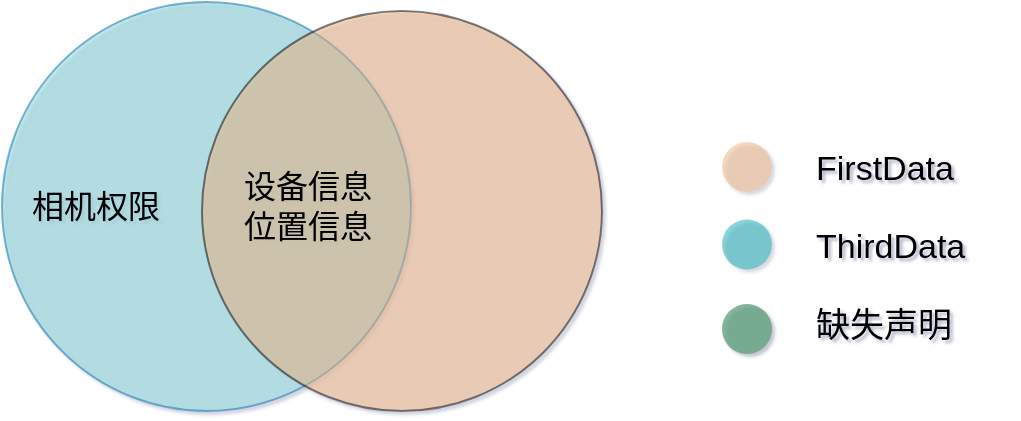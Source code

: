 <mxfile version="24.4.13" type="github">
  <diagram id="3228e29e-7158-1315-38df-8450db1d8a1d" name="Page-1">
    <mxGraphModel dx="753" dy="526" grid="1" gridSize="10" guides="1" tooltips="1" connect="1" arrows="1" fold="1" page="1" pageScale="1" pageWidth="1169" pageHeight="827" background="none" math="0" shadow="1">
      <root>
        <mxCell id="0" />
        <mxCell id="1" parent="0" />
        <mxCell id="21635" value="&lt;div style=&quot;text-align: center ; font-size: 16px&quot;&gt;&lt;br&gt;&lt;/div&gt;" style="ellipse;whiteSpace=wrap;html=1;aspect=fixed;rounded=1;shadow=0;glass=0;labelBackgroundColor=none;strokeColor=none;strokeWidth=1;fillColor=#ebb384;gradientColor=none;fontFamily=Helvetica;fontSize=16;fontColor=#2F5B7C;align=center;opacity=50;verticalAlign=top;spacing=15;" parent="1" vertex="1">
          <mxGeometry x="660" y="379" width="25" height="25" as="geometry" />
        </mxCell>
        <mxCell id="21638" value="&lt;font color=&quot;#000000&quot;&gt;相机权限&lt;/font&gt;" style="ellipse;whiteSpace=wrap;html=1;aspect=fixed;rounded=1;shadow=0;glass=0;labelBackgroundColor=none;strokeColor=#006EAF;strokeWidth=1;fillColor=#88d4da;fontFamily=Helvetica;fontSize=16;fontColor=#ffffff;align=left;opacity=50;spacing=15;" parent="1" vertex="1">
          <mxGeometry x="300" y="309" width="204.5" height="204.5" as="geometry" />
        </mxCell>
        <mxCell id="21639" value="" style="ellipse;whiteSpace=wrap;html=1;aspect=fixed;rounded=1;shadow=0;glass=0;labelBackgroundColor=none;strokeWidth=1;fontFamily=Helvetica;fontSize=16;align=right;opacity=50;spacing=15;movable=1;resizable=1;rotatable=1;deletable=1;editable=1;locked=0;connectable=1;fillColor=#ebb384;" parent="1" vertex="1">
          <mxGeometry x="400" y="313.5" width="200" height="200" as="geometry" />
        </mxCell>
        <mxCell id="21642" value="&lt;font color=&quot;#000000&quot;&gt;设备信息&lt;/font&gt;&lt;div&gt;&lt;font color=&quot;#000000&quot;&gt;位置信息&lt;/font&gt;&lt;/div&gt;" style="text;html=1;strokeColor=none;fillColor=none;align=center;verticalAlign=middle;whiteSpace=wrap;rounded=0;shadow=0;glass=0;labelBackgroundColor=none;fontFamily=Helvetica;fontSize=16;fontColor=#2F5B7C;movable=1;resizable=1;rotatable=1;deletable=1;editable=1;locked=0;connectable=1;" parent="1" vertex="1">
          <mxGeometry x="410" y="400.63" width="85.5" height="21.25" as="geometry" />
        </mxCell>
        <mxCell id="21644" value="ThirdData" style="text;resizable=0;points=[];autosize=1;align=left;verticalAlign=top;spacingTop=-4;fontSize=17;fontFamily=Helvetica;fontColor=#000000;textShadow=0;" parent="1" vertex="1">
          <mxGeometry x="705" y="417.75" width="100" height="30" as="geometry" />
        </mxCell>
        <mxCell id="21645" value="" style="ellipse;whiteSpace=wrap;html=1;aspect=fixed;rounded=1;shadow=0;glass=0;labelBackgroundColor=none;strokeColor=none;strokeWidth=1;fillColor=#12AAB5;gradientColor=none;fontFamily=Helvetica;fontSize=16;fontColor=#2F5B7C;align=center;opacity=50;spacing=15;" parent="1" vertex="1">
          <mxGeometry x="660" y="417.75" width="25" height="25" as="geometry" />
        </mxCell>
        <mxCell id="21648" value="FirstData" style="text;resizable=0;points=[];autosize=1;align=left;verticalAlign=top;spacingTop=-4;fontSize=17;fontFamily=Helvetica;fontColor=#000000;textShadow=0;" parent="1" vertex="1">
          <mxGeometry x="705" y="379" width="90" height="30" as="geometry" />
        </mxCell>
        <mxCell id="WOqUiJgGNlT-D8bY77tU-21652" value="&lt;div style=&quot;text-align: center ; font-size: 16px&quot;&gt;&lt;br&gt;&lt;/div&gt;" style="ellipse;whiteSpace=wrap;html=1;aspect=fixed;rounded=1;shadow=0;glass=0;labelBackgroundColor=none;strokeColor=none;strokeWidth=1;fillColor=#F08705;gradientColor=none;fontFamily=Helvetica;fontSize=16;fontColor=#2F5B7C;align=center;opacity=50;verticalAlign=top;spacing=15;" vertex="1" parent="1">
          <mxGeometry x="660" y="460" width="25" height="25" as="geometry" />
        </mxCell>
        <mxCell id="WOqUiJgGNlT-D8bY77tU-21653" value="" style="ellipse;whiteSpace=wrap;html=1;aspect=fixed;rounded=1;shadow=0;glass=0;labelBackgroundColor=none;strokeColor=none;strokeWidth=1;fillColor=#12AAB5;gradientColor=none;fontFamily=Helvetica;fontSize=16;fontColor=#2F5B7C;align=center;opacity=50;spacing=15;" vertex="1" parent="1">
          <mxGeometry x="660" y="460" width="25" height="25" as="geometry" />
        </mxCell>
        <mxCell id="WOqUiJgGNlT-D8bY77tU-21657" value="缺失声明" style="text;resizable=0;points=[];autosize=1;align=left;verticalAlign=top;spacingTop=-4;fontSize=17;fontFamily=Helvetica;fontColor=#000000;textShadow=0;" vertex="1" parent="1">
          <mxGeometry x="705" y="457.5" width="90" height="30" as="geometry" />
        </mxCell>
      </root>
    </mxGraphModel>
  </diagram>
</mxfile>
